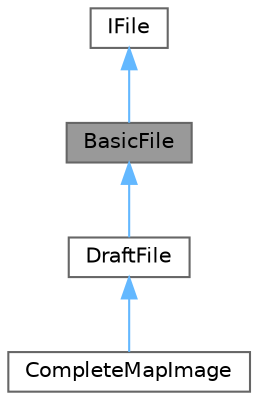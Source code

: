 digraph "BasicFile"
{
 // INTERACTIVE_SVG=YES
 // LATEX_PDF_SIZE
  bgcolor="transparent";
  edge [fontname=Helvetica,fontsize=10,labelfontname=Helvetica,labelfontsize=10];
  node [fontname=Helvetica,fontsize=10,shape=box,height=0.2,width=0.4];
  Node1 [id="Node000001",label="BasicFile",height=0.2,width=0.4,color="gray40", fillcolor="grey60", style="filled", fontcolor="black",tooltip="Абстрактный класс для существующего файла в файловой системе."];
  Node2 -> Node1 [id="edge1_Node000001_Node000002",dir="back",color="steelblue1",style="solid",tooltip=" "];
  Node2 [id="Node000002",label="IFile",height=0.2,width=0.4,color="gray40", fillcolor="white", style="filled",URL="$df/dad/class_quasar_s_d_k_1_1_i_o_1_1_i_file.html",tooltip="Интерфейс, описывающий абстрактный файл в файловой системе."];
  Node1 -> Node3 [id="edge2_Node000001_Node000003",dir="back",color="steelblue1",style="solid",tooltip=" "];
  Node3 [id="Node000003",label="DraftFile",height=0.2,width=0.4,color="gray40", fillcolor="white", style="filled",URL="$d4/d32/class_quasar_s_d_k_1_1_i_o_1_1_draft_file.html",tooltip="Класс, описывающий черновик файла - файл, который еще не был сохранен на диск, но готовится к этому."];
  Node3 -> Node4 [id="edge3_Node000003_Node000004",dir="back",color="steelblue1",style="solid",tooltip=" "];
  Node4 [id="Node000004",label="CompleteMapImage",height=0.2,width=0.4,color="gray40", fillcolor="white", style="filled",URL="$dc/dc3/class_quasar_s_d_k_1_1_map_1_1_complete_map_image.html",tooltip="Радиолокационное изображение на карте, сохраненное в файл."];
}
